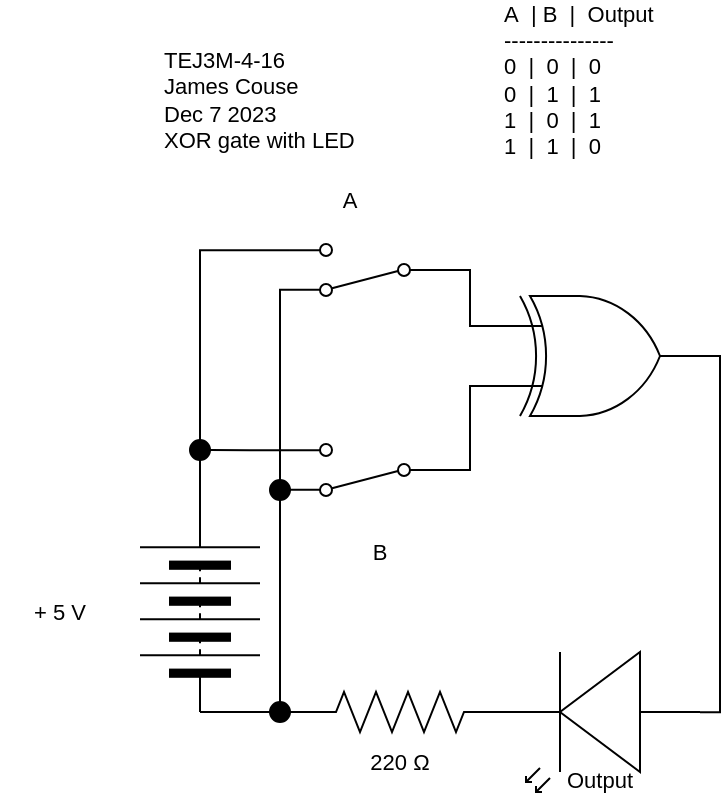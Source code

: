 <mxfile>
    <diagram id="voRThPeKLmp_nt6nkguu" name="Page-1">
        <mxGraphModel dx="911" dy="509" grid="1" gridSize="10" guides="1" tooltips="1" connect="1" arrows="1" fold="1" page="1" pageScale="1" pageWidth="827" pageHeight="1169" math="0" shadow="0">
            <root>
                <mxCell id="0"/>
                <mxCell id="1" parent="0"/>
                <mxCell id="82" style="edgeStyle=orthogonalEdgeStyle;shape=connector;rounded=0;html=1;exitX=0;exitY=0.5;exitDx=0;exitDy=0;entryX=0;entryY=0.5;entryDx=0;entryDy=0;labelBackgroundColor=default;strokeColor=default;fontFamily=Helvetica;fontSize=11;fontColor=default;endArrow=none;endFill=0;" parent="1" source="2" target="79" edge="1">
                    <mxGeometry relative="1" as="geometry">
                        <Array as="points">
                            <mxPoint x="260" y="481"/>
                            <mxPoint x="260" y="481"/>
                        </Array>
                    </mxGeometry>
                </mxCell>
                <mxCell id="2" value="" style="pointerEvents=1;verticalLabelPosition=bottom;shadow=0;dashed=0;align=center;html=1;verticalAlign=top;shape=mxgraph.electrical.miscellaneous.batteryStack;rotation=-90;" parent="1" vertex="1">
                    <mxGeometry x="190" y="401" width="100" height="60" as="geometry"/>
                </mxCell>
                <mxCell id="4" value="" style="verticalLabelPosition=bottom;shadow=0;dashed=0;align=center;html=1;verticalAlign=top;shape=mxgraph.electrical.opto_electronics.led_2;pointerEvents=1;rotation=-180;" parent="1" vertex="1">
                    <mxGeometry x="390" y="451" width="100" height="70" as="geometry"/>
                </mxCell>
                <mxCell id="10" value="+ 5 V" style="text;strokeColor=none;align=center;fillColor=none;html=1;verticalAlign=middle;whiteSpace=wrap;rounded=0;fontFamily=Helvetica;fontSize=11;fontColor=default;" parent="1" vertex="1">
                    <mxGeometry x="140" y="416" width="60" height="30" as="geometry"/>
                </mxCell>
                <mxCell id="11" value="TEJ3M-4-16&lt;br&gt;James Couse&lt;br&gt;Dec 7 2023&lt;br&gt;XOR gate with LED" style="text;strokeColor=none;align=left;fillColor=none;html=1;verticalAlign=middle;whiteSpace=wrap;rounded=0;fontFamily=Helvetica;fontSize=11;fontColor=default;" parent="1" vertex="1">
                    <mxGeometry x="220" y="160" width="130" height="30" as="geometry"/>
                </mxCell>
                <mxCell id="76" style="edgeStyle=orthogonalEdgeStyle;shape=connector;rounded=0;html=1;exitX=1;exitY=0.88;exitDx=0;exitDy=0;entryX=1;entryY=0.5;entryDx=0;entryDy=0;labelBackgroundColor=default;strokeColor=default;fontFamily=Helvetica;fontSize=11;fontColor=default;endArrow=none;endFill=0;" parent="1" source="13" target="68" edge="1">
                    <mxGeometry relative="1" as="geometry"/>
                </mxCell>
                <mxCell id="93" style="edgeStyle=none;html=1;exitX=1;exitY=0.12;exitDx=0;exitDy=0;" parent="1" source="13" edge="1">
                    <mxGeometry relative="1" as="geometry">
                        <mxPoint x="285.056" y="369.833" as="targetPoint"/>
                    </mxGeometry>
                </mxCell>
                <mxCell id="99" style="edgeStyle=orthogonalEdgeStyle;shape=connector;rounded=0;html=1;exitX=0;exitY=0.5;exitDx=0;exitDy=0;entryX=0;entryY=0.75;entryDx=0;entryDy=0;entryPerimeter=0;labelBackgroundColor=default;strokeColor=default;fontFamily=Helvetica;fontSize=11;fontColor=default;endArrow=none;endFill=0;" edge="1" parent="1" source="13" target="97">
                    <mxGeometry relative="1" as="geometry"/>
                </mxCell>
                <mxCell id="13" value="" style="shape=mxgraph.electrical.electro-mechanical.twoWaySwitch;aspect=fixed;elSwitchState=2;rotation=-180;flipV=0;" parent="1" vertex="1">
                    <mxGeometry x="285" y="347" width="75" height="26" as="geometry"/>
                </mxCell>
                <mxCell id="20" value="&lt;div&gt;A&amp;nbsp; | B&amp;nbsp; |&amp;nbsp; Output&lt;/div&gt;&lt;div&gt;---------------&lt;/div&gt;&lt;div&gt;0&amp;nbsp; |&amp;nbsp; 0&amp;nbsp; |&amp;nbsp; 0&lt;/div&gt;&lt;div&gt;0&amp;nbsp; |&amp;nbsp; 1&amp;nbsp; |&amp;nbsp; 1&lt;/div&gt;&lt;div&gt;1&amp;nbsp; |&amp;nbsp; 0&amp;nbsp; |&amp;nbsp; 1&lt;/div&gt;&lt;div&gt;1&amp;nbsp; |&amp;nbsp; 1&amp;nbsp; |&amp;nbsp; 0&lt;/div&gt;" style="text;strokeColor=none;align=left;fillColor=none;html=1;verticalAlign=middle;whiteSpace=wrap;rounded=0;fontFamily=Helvetica;fontSize=11;fontColor=default;" parent="1" vertex="1">
                    <mxGeometry x="390" y="150" width="80" height="30" as="geometry"/>
                </mxCell>
                <mxCell id="21" value="B" style="text;strokeColor=none;align=center;fillColor=none;html=1;verticalAlign=middle;whiteSpace=wrap;rounded=0;fontFamily=Helvetica;fontSize=11;fontColor=default;" parent="1" vertex="1">
                    <mxGeometry x="300" y="386" width="60" height="30" as="geometry"/>
                </mxCell>
                <mxCell id="22" value="Output" style="text;strokeColor=none;align=center;fillColor=none;html=1;verticalAlign=middle;whiteSpace=wrap;rounded=0;fontFamily=Helvetica;fontSize=11;fontColor=default;" parent="1" vertex="1">
                    <mxGeometry x="410" y="500" width="60" height="30" as="geometry"/>
                </mxCell>
                <mxCell id="30" value="220 Ω" style="text;strokeColor=none;align=center;fillColor=none;html=1;verticalAlign=middle;whiteSpace=wrap;rounded=0;fontFamily=Helvetica;fontSize=11;fontColor=default;" parent="1" vertex="1">
                    <mxGeometry x="310" y="491" width="60" height="30" as="geometry"/>
                </mxCell>
                <mxCell id="98" style="edgeStyle=orthogonalEdgeStyle;shape=connector;rounded=0;html=1;exitX=0;exitY=0.5;exitDx=0;exitDy=0;entryX=0;entryY=0.25;entryDx=0;entryDy=0;entryPerimeter=0;labelBackgroundColor=default;strokeColor=default;fontFamily=Helvetica;fontSize=11;fontColor=default;endArrow=none;endFill=0;" edge="1" parent="1" source="36" target="97">
                    <mxGeometry relative="1" as="geometry"/>
                </mxCell>
                <mxCell id="36" value="" style="shape=mxgraph.electrical.electro-mechanical.twoWaySwitch;aspect=fixed;elSwitchState=2;rotation=-180;" parent="1" vertex="1">
                    <mxGeometry x="285" y="247" width="75" height="26" as="geometry"/>
                </mxCell>
                <mxCell id="81" style="edgeStyle=orthogonalEdgeStyle;shape=connector;rounded=0;html=1;exitX=1;exitY=0.5;exitDx=0;exitDy=0;exitPerimeter=0;entryX=1;entryY=0.5;entryDx=0;entryDy=0;labelBackgroundColor=default;strokeColor=default;fontFamily=Helvetica;fontSize=11;fontColor=default;endArrow=none;endFill=0;" parent="1" source="48" target="79" edge="1">
                    <mxGeometry relative="1" as="geometry"/>
                </mxCell>
                <mxCell id="48" value="" style="pointerEvents=1;verticalLabelPosition=bottom;shadow=0;dashed=0;align=center;html=1;verticalAlign=top;shape=mxgraph.electrical.resistors.resistor_2;rotation=-180;" parent="1" vertex="1">
                    <mxGeometry x="290" y="471" width="100" height="20" as="geometry"/>
                </mxCell>
                <mxCell id="54" value="A" style="text;strokeColor=none;align=center;fillColor=none;html=1;verticalAlign=middle;whiteSpace=wrap;rounded=0;fontFamily=Helvetica;fontSize=11;fontColor=default;" parent="1" vertex="1">
                    <mxGeometry x="285" y="210" width="60" height="30" as="geometry"/>
                </mxCell>
                <mxCell id="77" style="edgeStyle=orthogonalEdgeStyle;shape=connector;rounded=0;html=1;exitX=0.5;exitY=1;exitDx=0;exitDy=0;entryX=1;entryY=0.5;entryDx=0;entryDy=0;labelBackgroundColor=default;strokeColor=default;fontFamily=Helvetica;fontSize=11;fontColor=default;endArrow=none;endFill=0;" parent="1" source="68" target="2" edge="1">
                    <mxGeometry relative="1" as="geometry"/>
                </mxCell>
                <mxCell id="78" style="edgeStyle=orthogonalEdgeStyle;shape=connector;rounded=0;html=1;exitX=0.5;exitY=0;exitDx=0;exitDy=0;entryX=1;entryY=0.88;entryDx=0;entryDy=0;labelBackgroundColor=default;strokeColor=default;fontFamily=Helvetica;fontSize=11;fontColor=default;endArrow=none;endFill=0;" parent="1" source="68" target="36" edge="1">
                    <mxGeometry relative="1" as="geometry"/>
                </mxCell>
                <mxCell id="68" value="" style="ellipse;whiteSpace=wrap;html=1;aspect=fixed;fontFamily=Helvetica;fontSize=11;fontColor=default;strokeColor=#000000;fillColor=#000000;" parent="1" vertex="1">
                    <mxGeometry x="235" y="345" width="10" height="10" as="geometry"/>
                </mxCell>
                <mxCell id="79" value="" style="ellipse;whiteSpace=wrap;html=1;aspect=fixed;fontFamily=Helvetica;fontSize=11;fontColor=default;strokeColor=#000000;fillColor=#000000;" parent="1" vertex="1">
                    <mxGeometry x="275" y="476" width="10" height="10" as="geometry"/>
                </mxCell>
                <mxCell id="95" value="" style="edgeStyle=orthogonalEdgeStyle;shape=connector;rounded=0;html=1;exitX=1;exitY=0.12;exitDx=0;exitDy=0;labelBackgroundColor=default;strokeColor=default;fontFamily=Helvetica;fontSize=11;fontColor=default;endArrow=none;endFill=0;" parent="1" source="36" target="94" edge="1">
                    <mxGeometry relative="1" as="geometry">
                        <mxPoint x="280" y="480" as="targetPoint"/>
                        <Array as="points">
                            <mxPoint x="280" y="270"/>
                        </Array>
                        <mxPoint x="285" y="269.88" as="sourcePoint"/>
                    </mxGeometry>
                </mxCell>
                <mxCell id="96" style="edgeStyle=none;html=1;exitX=0.5;exitY=1;exitDx=0;exitDy=0;endArrow=none;endFill=0;" parent="1" source="94" target="79" edge="1">
                    <mxGeometry relative="1" as="geometry"/>
                </mxCell>
                <mxCell id="94" value="" style="ellipse;whiteSpace=wrap;html=1;aspect=fixed;fontFamily=Helvetica;fontSize=11;fontColor=default;strokeColor=#000000;fillColor=#000000;" parent="1" vertex="1">
                    <mxGeometry x="275" y="365" width="10" height="10" as="geometry"/>
                </mxCell>
                <mxCell id="100" style="edgeStyle=orthogonalEdgeStyle;shape=connector;rounded=0;html=1;exitX=1;exitY=0.5;exitDx=0;exitDy=0;exitPerimeter=0;entryX=0;entryY=0.57;entryDx=0;entryDy=0;entryPerimeter=0;labelBackgroundColor=default;strokeColor=default;fontFamily=Helvetica;fontSize=11;fontColor=default;endArrow=none;endFill=0;" edge="1" parent="1" source="97" target="4">
                    <mxGeometry relative="1" as="geometry"/>
                </mxCell>
                <mxCell id="97" value="" style="verticalLabelPosition=bottom;shadow=0;dashed=0;align=center;html=1;verticalAlign=top;shape=mxgraph.electrical.logic_gates.logic_gate;operation=xor;" vertex="1" parent="1">
                    <mxGeometry x="390" y="273" width="100" height="60" as="geometry"/>
                </mxCell>
            </root>
        </mxGraphModel>
    </diagram>
</mxfile>